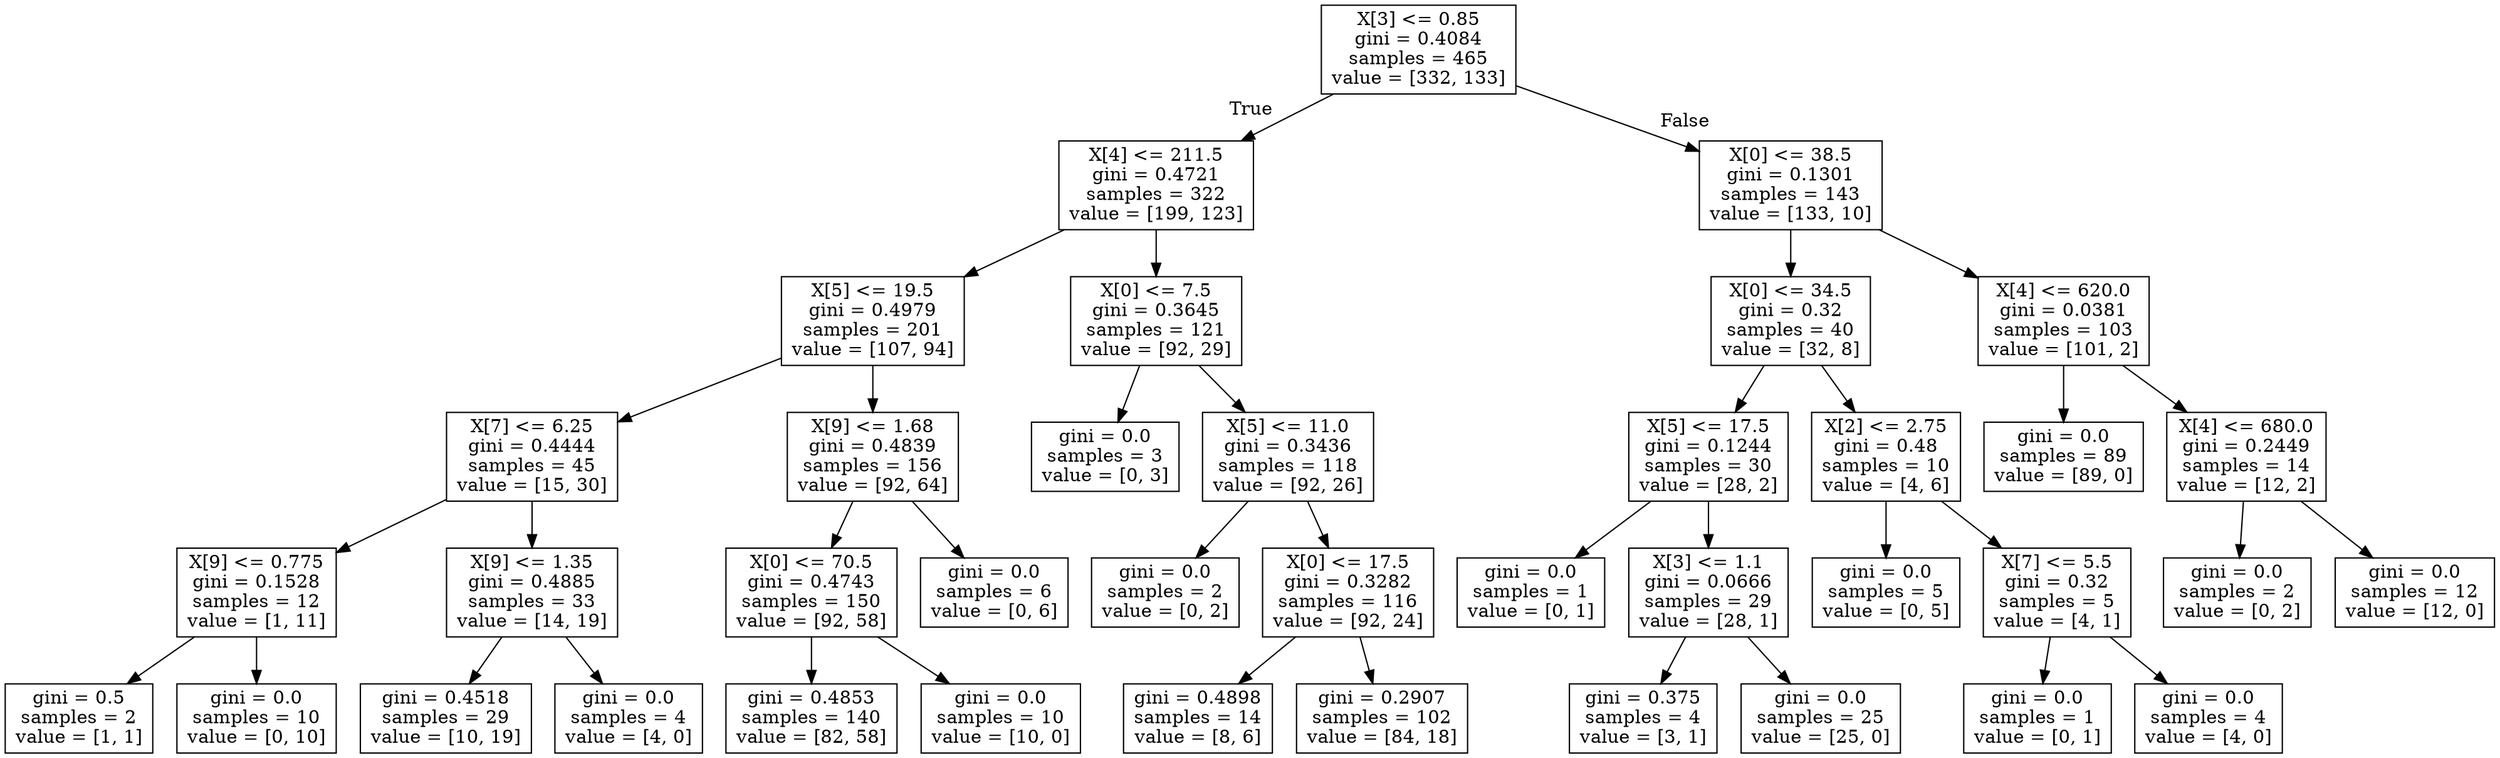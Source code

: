 digraph Tree {
node [shape=box] ;
0 [label="X[3] <= 0.85\ngini = 0.4084\nsamples = 465\nvalue = [332, 133]"] ;
1 [label="X[4] <= 211.5\ngini = 0.4721\nsamples = 322\nvalue = [199, 123]"] ;
0 -> 1 [labeldistance=2.5, labelangle=45, headlabel="True"] ;
2 [label="X[5] <= 19.5\ngini = 0.4979\nsamples = 201\nvalue = [107, 94]"] ;
1 -> 2 ;
3 [label="X[7] <= 6.25\ngini = 0.4444\nsamples = 45\nvalue = [15, 30]"] ;
2 -> 3 ;
4 [label="X[9] <= 0.775\ngini = 0.1528\nsamples = 12\nvalue = [1, 11]"] ;
3 -> 4 ;
5 [label="gini = 0.5\nsamples = 2\nvalue = [1, 1]"] ;
4 -> 5 ;
6 [label="gini = 0.0\nsamples = 10\nvalue = [0, 10]"] ;
4 -> 6 ;
7 [label="X[9] <= 1.35\ngini = 0.4885\nsamples = 33\nvalue = [14, 19]"] ;
3 -> 7 ;
8 [label="gini = 0.4518\nsamples = 29\nvalue = [10, 19]"] ;
7 -> 8 ;
9 [label="gini = 0.0\nsamples = 4\nvalue = [4, 0]"] ;
7 -> 9 ;
10 [label="X[9] <= 1.68\ngini = 0.4839\nsamples = 156\nvalue = [92, 64]"] ;
2 -> 10 ;
11 [label="X[0] <= 70.5\ngini = 0.4743\nsamples = 150\nvalue = [92, 58]"] ;
10 -> 11 ;
12 [label="gini = 0.4853\nsamples = 140\nvalue = [82, 58]"] ;
11 -> 12 ;
13 [label="gini = 0.0\nsamples = 10\nvalue = [10, 0]"] ;
11 -> 13 ;
14 [label="gini = 0.0\nsamples = 6\nvalue = [0, 6]"] ;
10 -> 14 ;
15 [label="X[0] <= 7.5\ngini = 0.3645\nsamples = 121\nvalue = [92, 29]"] ;
1 -> 15 ;
16 [label="gini = 0.0\nsamples = 3\nvalue = [0, 3]"] ;
15 -> 16 ;
17 [label="X[5] <= 11.0\ngini = 0.3436\nsamples = 118\nvalue = [92, 26]"] ;
15 -> 17 ;
18 [label="gini = 0.0\nsamples = 2\nvalue = [0, 2]"] ;
17 -> 18 ;
19 [label="X[0] <= 17.5\ngini = 0.3282\nsamples = 116\nvalue = [92, 24]"] ;
17 -> 19 ;
20 [label="gini = 0.4898\nsamples = 14\nvalue = [8, 6]"] ;
19 -> 20 ;
21 [label="gini = 0.2907\nsamples = 102\nvalue = [84, 18]"] ;
19 -> 21 ;
22 [label="X[0] <= 38.5\ngini = 0.1301\nsamples = 143\nvalue = [133, 10]"] ;
0 -> 22 [labeldistance=2.5, labelangle=-45, headlabel="False"] ;
23 [label="X[0] <= 34.5\ngini = 0.32\nsamples = 40\nvalue = [32, 8]"] ;
22 -> 23 ;
24 [label="X[5] <= 17.5\ngini = 0.1244\nsamples = 30\nvalue = [28, 2]"] ;
23 -> 24 ;
25 [label="gini = 0.0\nsamples = 1\nvalue = [0, 1]"] ;
24 -> 25 ;
26 [label="X[3] <= 1.1\ngini = 0.0666\nsamples = 29\nvalue = [28, 1]"] ;
24 -> 26 ;
27 [label="gini = 0.375\nsamples = 4\nvalue = [3, 1]"] ;
26 -> 27 ;
28 [label="gini = 0.0\nsamples = 25\nvalue = [25, 0]"] ;
26 -> 28 ;
29 [label="X[2] <= 2.75\ngini = 0.48\nsamples = 10\nvalue = [4, 6]"] ;
23 -> 29 ;
30 [label="gini = 0.0\nsamples = 5\nvalue = [0, 5]"] ;
29 -> 30 ;
31 [label="X[7] <= 5.5\ngini = 0.32\nsamples = 5\nvalue = [4, 1]"] ;
29 -> 31 ;
32 [label="gini = 0.0\nsamples = 1\nvalue = [0, 1]"] ;
31 -> 32 ;
33 [label="gini = 0.0\nsamples = 4\nvalue = [4, 0]"] ;
31 -> 33 ;
34 [label="X[4] <= 620.0\ngini = 0.0381\nsamples = 103\nvalue = [101, 2]"] ;
22 -> 34 ;
35 [label="gini = 0.0\nsamples = 89\nvalue = [89, 0]"] ;
34 -> 35 ;
36 [label="X[4] <= 680.0\ngini = 0.2449\nsamples = 14\nvalue = [12, 2]"] ;
34 -> 36 ;
37 [label="gini = 0.0\nsamples = 2\nvalue = [0, 2]"] ;
36 -> 37 ;
38 [label="gini = 0.0\nsamples = 12\nvalue = [12, 0]"] ;
36 -> 38 ;
}
